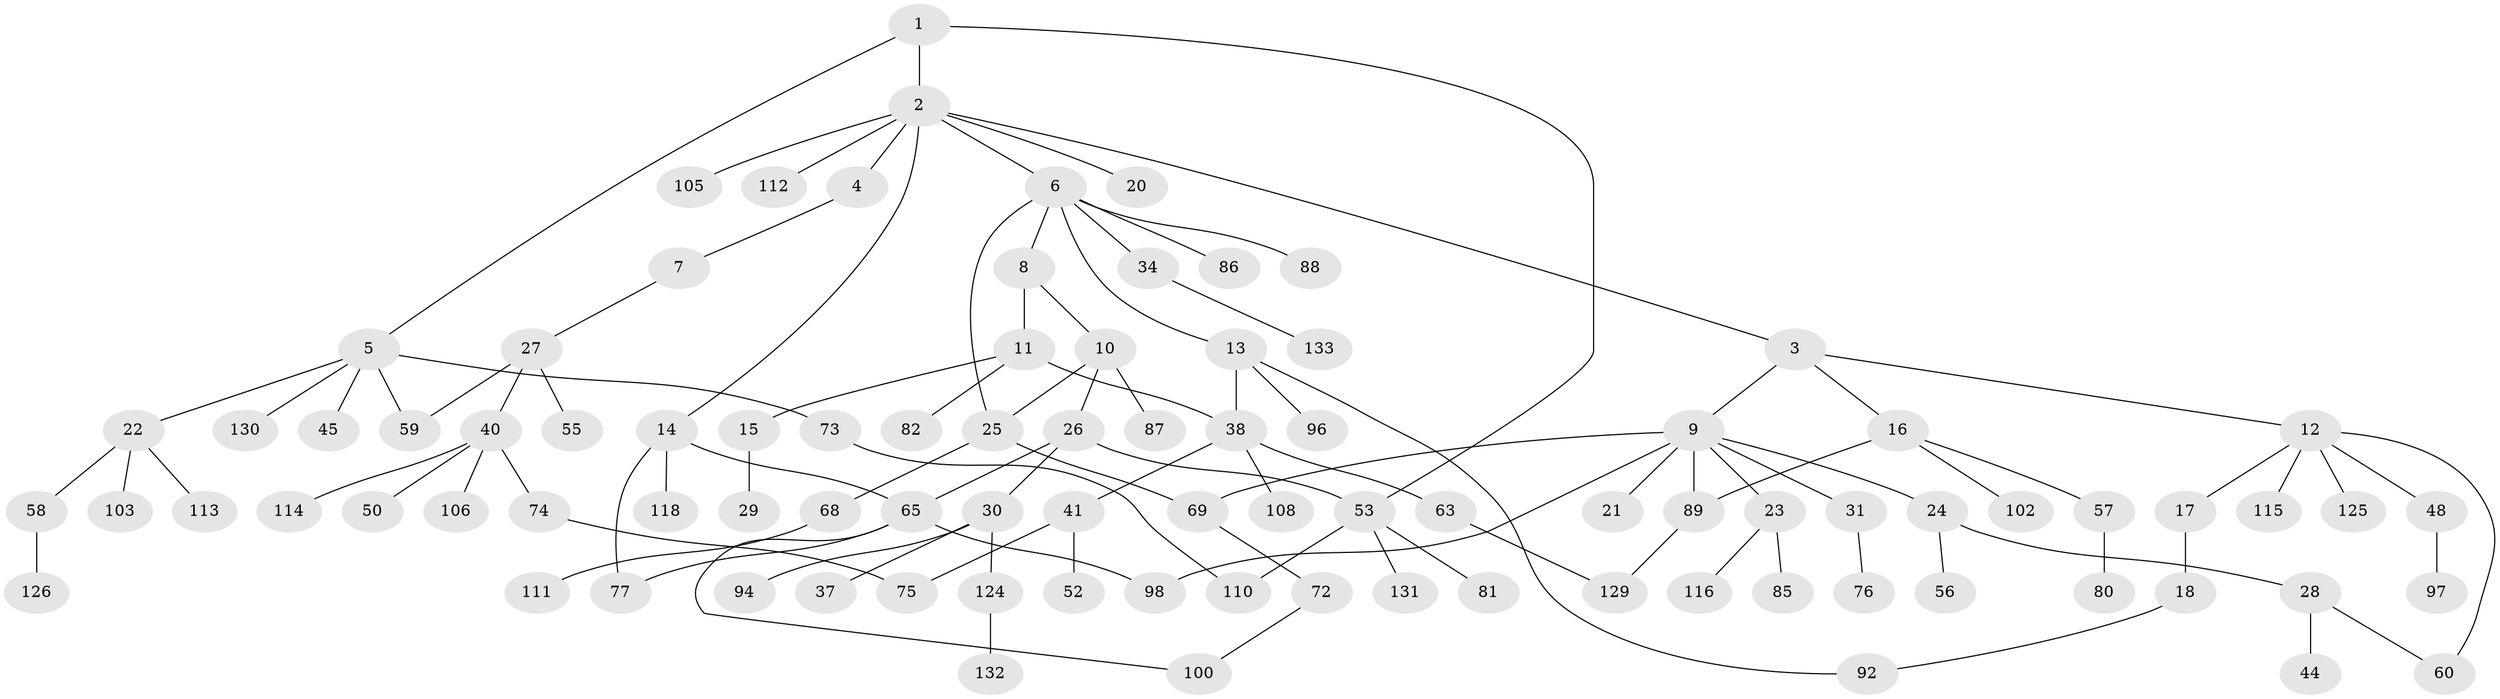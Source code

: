 // Generated by graph-tools (version 1.1) at 2025/23/03/03/25 07:23:32]
// undirected, 92 vertices, 106 edges
graph export_dot {
graph [start="1"]
  node [color=gray90,style=filled];
  1;
  2 [super="+36"];
  3;
  4;
  5 [super="+19"];
  6 [super="+66"];
  7 [super="+51"];
  8 [super="+93"];
  9 [super="+35"];
  10;
  11 [super="+32"];
  12 [super="+42"];
  13 [super="+122"];
  14 [super="+61"];
  15 [super="+119"];
  16 [super="+47"];
  17 [super="+79"];
  18 [super="+39"];
  20;
  21 [super="+33"];
  22 [super="+99"];
  23 [super="+95"];
  24 [super="+54"];
  25 [super="+134"];
  26 [super="+70"];
  27;
  28;
  29 [super="+90"];
  30 [super="+46"];
  31 [super="+91"];
  34 [super="+43"];
  37 [super="+128"];
  38 [super="+109"];
  40 [super="+62"];
  41;
  44 [super="+49"];
  45 [super="+117"];
  48 [super="+67"];
  50;
  52;
  53 [super="+64"];
  55;
  56;
  57 [super="+83"];
  58;
  59 [super="+121"];
  60;
  63 [super="+71"];
  65 [super="+123"];
  68 [super="+84"];
  69;
  72 [super="+78"];
  73;
  74;
  75 [super="+101"];
  76;
  77;
  80 [super="+127"];
  81;
  82;
  85 [super="+120"];
  86;
  87 [super="+135"];
  88;
  89 [super="+104"];
  92;
  94;
  96;
  97;
  98;
  100 [super="+107"];
  102;
  103;
  105;
  106;
  108;
  110;
  111;
  112;
  113;
  114;
  115;
  116;
  118;
  124;
  125;
  126;
  129;
  130;
  131;
  132;
  133;
  1 -- 2;
  1 -- 5;
  1 -- 53;
  2 -- 3;
  2 -- 4;
  2 -- 6;
  2 -- 14;
  2 -- 20;
  2 -- 112;
  2 -- 105;
  3 -- 9;
  3 -- 12;
  3 -- 16;
  4 -- 7;
  5 -- 45;
  5 -- 130;
  5 -- 22;
  5 -- 73;
  5 -- 59;
  6 -- 8;
  6 -- 13;
  6 -- 34;
  6 -- 25;
  6 -- 88;
  6 -- 86;
  7 -- 27;
  8 -- 10;
  8 -- 11;
  9 -- 21 [weight=2];
  9 -- 23;
  9 -- 24;
  9 -- 31;
  9 -- 69;
  9 -- 98;
  9 -- 89;
  10 -- 25;
  10 -- 26;
  10 -- 87;
  11 -- 15;
  11 -- 82;
  11 -- 38;
  12 -- 17;
  12 -- 115;
  12 -- 60;
  12 -- 48;
  12 -- 125;
  13 -- 96;
  13 -- 92;
  13 -- 38;
  14 -- 77;
  14 -- 65;
  14 -- 118;
  15 -- 29;
  16 -- 102;
  16 -- 89;
  16 -- 57;
  17 -- 18;
  18 -- 92;
  22 -- 58;
  22 -- 103;
  22 -- 113;
  23 -- 85;
  23 -- 116;
  24 -- 28;
  24 -- 56;
  25 -- 68;
  25 -- 69;
  26 -- 30;
  26 -- 53;
  26 -- 65;
  27 -- 40;
  27 -- 55;
  27 -- 59;
  28 -- 44;
  28 -- 60;
  30 -- 37;
  30 -- 94;
  30 -- 124;
  31 -- 76;
  34 -- 133;
  38 -- 41;
  38 -- 63;
  38 -- 108;
  40 -- 50;
  40 -- 74;
  40 -- 114;
  40 -- 106;
  41 -- 52;
  41 -- 75;
  48 -- 97;
  53 -- 131;
  53 -- 110;
  53 -- 81;
  57 -- 80;
  58 -- 126;
  63 -- 129;
  65 -- 77;
  65 -- 98;
  65 -- 100;
  68 -- 111;
  69 -- 72;
  72 -- 100;
  73 -- 110;
  74 -- 75;
  89 -- 129;
  124 -- 132;
}
